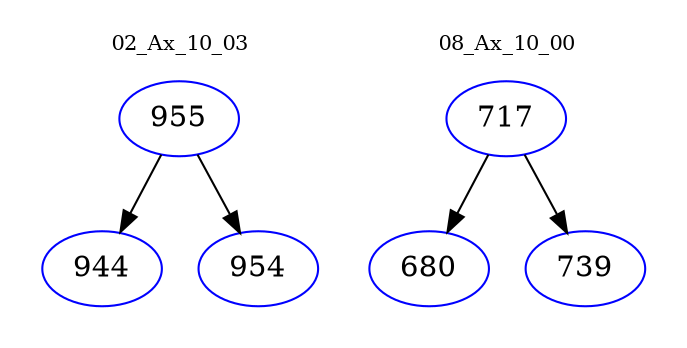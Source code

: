 digraph{
subgraph cluster_0 {
color = white
label = "02_Ax_10_03";
fontsize=10;
T0_955 [label="955", color="blue"]
T0_955 -> T0_944 [color="black"]
T0_944 [label="944", color="blue"]
T0_955 -> T0_954 [color="black"]
T0_954 [label="954", color="blue"]
}
subgraph cluster_1 {
color = white
label = "08_Ax_10_00";
fontsize=10;
T1_717 [label="717", color="blue"]
T1_717 -> T1_680 [color="black"]
T1_680 [label="680", color="blue"]
T1_717 -> T1_739 [color="black"]
T1_739 [label="739", color="blue"]
}
}
